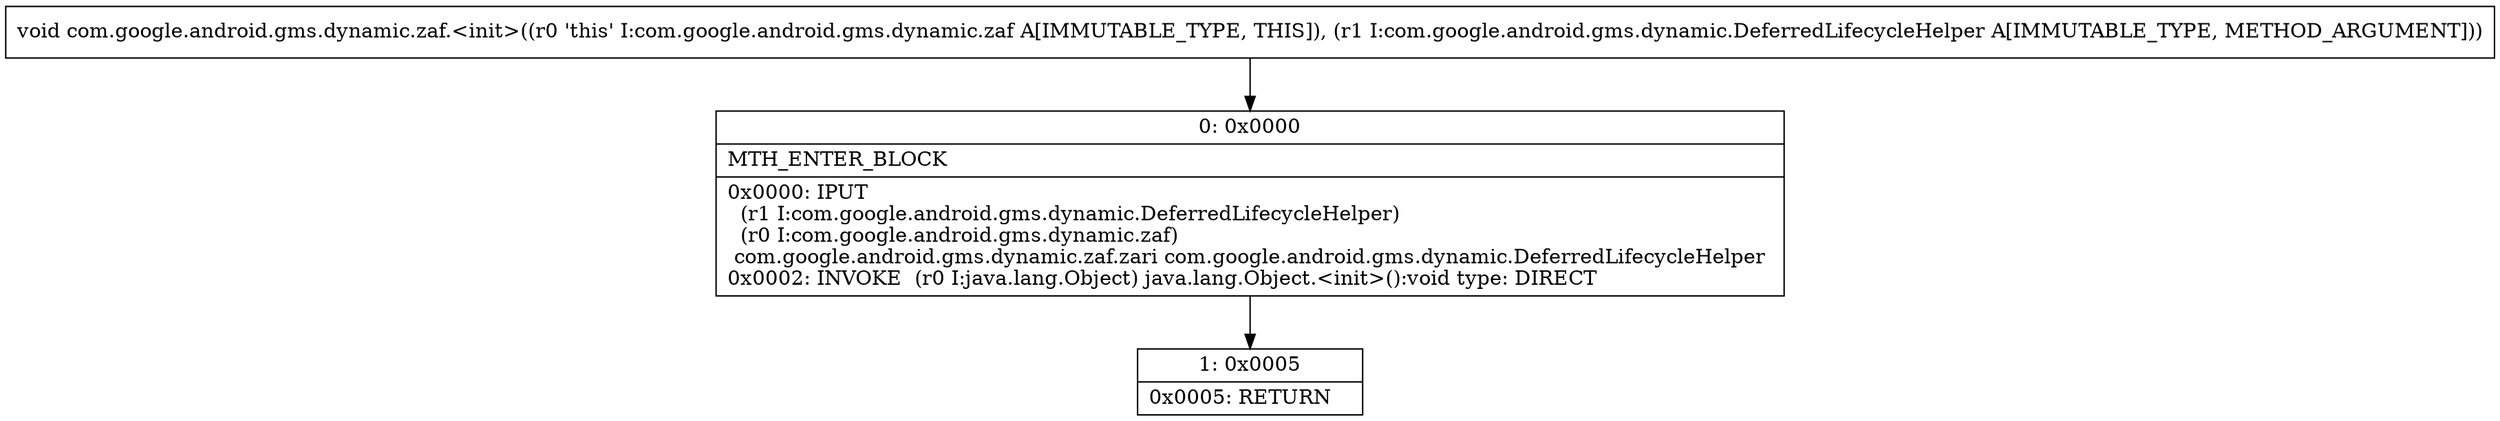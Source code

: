 digraph "CFG forcom.google.android.gms.dynamic.zaf.\<init\>(Lcom\/google\/android\/gms\/dynamic\/DeferredLifecycleHelper;)V" {
Node_0 [shape=record,label="{0\:\ 0x0000|MTH_ENTER_BLOCK\l|0x0000: IPUT  \l  (r1 I:com.google.android.gms.dynamic.DeferredLifecycleHelper)\l  (r0 I:com.google.android.gms.dynamic.zaf)\l com.google.android.gms.dynamic.zaf.zari com.google.android.gms.dynamic.DeferredLifecycleHelper \l0x0002: INVOKE  (r0 I:java.lang.Object) java.lang.Object.\<init\>():void type: DIRECT \l}"];
Node_1 [shape=record,label="{1\:\ 0x0005|0x0005: RETURN   \l}"];
MethodNode[shape=record,label="{void com.google.android.gms.dynamic.zaf.\<init\>((r0 'this' I:com.google.android.gms.dynamic.zaf A[IMMUTABLE_TYPE, THIS]), (r1 I:com.google.android.gms.dynamic.DeferredLifecycleHelper A[IMMUTABLE_TYPE, METHOD_ARGUMENT])) }"];
MethodNode -> Node_0;
Node_0 -> Node_1;
}

